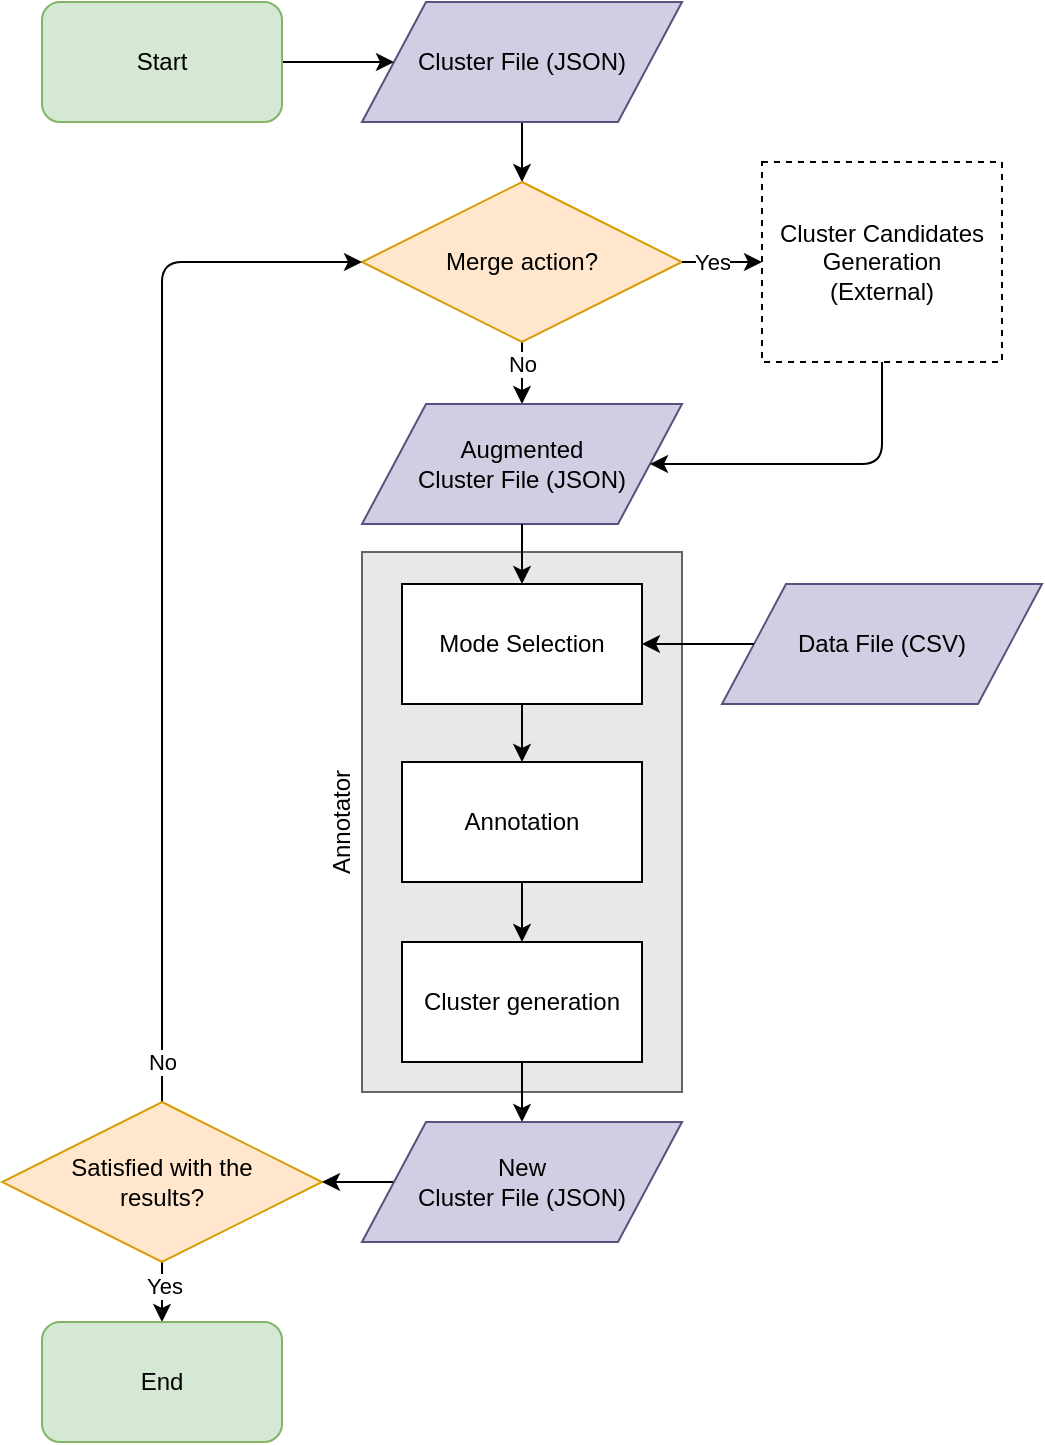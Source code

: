 <mxfile version="13.1.3"><diagram id="AnykmmGXZcCn5muWuT1O" name="Page-1"><mxGraphModel dx="1163" dy="752" grid="1" gridSize="10" guides="1" tooltips="1" connect="1" arrows="1" fold="1" page="1" pageScale="1" pageWidth="850" pageHeight="1100" math="0" shadow="0"><root><mxCell id="0"/><mxCell id="1" parent="0"/><mxCell id="WZ5j1GIpAADiCrEieUBV-52" value="" style="rounded=0;whiteSpace=wrap;html=1;fillColor=#E8E8E8;strokeColor=#666666;fontColor=#333333;" vertex="1" parent="1"><mxGeometry x="360" y="375" width="160" height="270" as="geometry"/></mxCell><mxCell id="WZ5j1GIpAADiCrEieUBV-3" value="Data File (CSV)" style="shape=parallelogram;perimeter=parallelogramPerimeter;whiteSpace=wrap;html=1;fillColor=#d0cee2;strokeColor=#56517e;" vertex="1" parent="1"><mxGeometry x="540" y="391" width="160" height="60" as="geometry"/></mxCell><mxCell id="WZ5j1GIpAADiCrEieUBV-20" style="edgeStyle=orthogonalEdgeStyle;rounded=0;orthogonalLoop=1;jettySize=auto;html=1;exitX=0.5;exitY=1;exitDx=0;exitDy=0;entryX=0.5;entryY=0;entryDx=0;entryDy=0;" edge="1" parent="1" source="WZ5j1GIpAADiCrEieUBV-6" target="WZ5j1GIpAADiCrEieUBV-7"><mxGeometry relative="1" as="geometry"/></mxCell><mxCell id="WZ5j1GIpAADiCrEieUBV-6" value="Cluster File (JSON)" style="shape=parallelogram;perimeter=parallelogramPerimeter;whiteSpace=wrap;html=1;fillColor=#d0cee2;strokeColor=#56517e;" vertex="1" parent="1"><mxGeometry x="360" y="100" width="160" height="60" as="geometry"/></mxCell><mxCell id="WZ5j1GIpAADiCrEieUBV-22" value="" style="edgeStyle=orthogonalEdgeStyle;rounded=0;orthogonalLoop=1;jettySize=auto;html=1;" edge="1" parent="1" source="WZ5j1GIpAADiCrEieUBV-7" target="WZ5j1GIpAADiCrEieUBV-14"><mxGeometry relative="1" as="geometry"/></mxCell><mxCell id="WZ5j1GIpAADiCrEieUBV-36" value="No" style="edgeLabel;html=1;align=center;verticalAlign=middle;resizable=0;points=[];" vertex="1" connectable="0" parent="WZ5j1GIpAADiCrEieUBV-22"><mxGeometry x="0.184" relative="1" as="geometry"><mxPoint as="offset"/></mxGeometry></mxCell><mxCell id="WZ5j1GIpAADiCrEieUBV-7" value="Merge action?" style="rhombus;whiteSpace=wrap;html=1;fillColor=#ffe6cc;strokeColor=#d79b00;" vertex="1" parent="1"><mxGeometry x="360" y="190" width="160" height="80" as="geometry"/></mxCell><mxCell id="WZ5j1GIpAADiCrEieUBV-13" value="Cluster Candidates&lt;br&gt;Generation&lt;br&gt;(External)" style="rounded=0;whiteSpace=wrap;html=1;dashed=1;" vertex="1" parent="1"><mxGeometry x="560" y="180" width="120" height="100" as="geometry"/></mxCell><mxCell id="WZ5j1GIpAADiCrEieUBV-14" value="Augmented&lt;br&gt;Cluster File (JSON)" style="shape=parallelogram;perimeter=parallelogramPerimeter;whiteSpace=wrap;html=1;fillColor=#d0cee2;strokeColor=#56517e;" vertex="1" parent="1"><mxGeometry x="360" y="301" width="160" height="60" as="geometry"/></mxCell><mxCell id="WZ5j1GIpAADiCrEieUBV-16" value="Mode Selection" style="rounded=0;whiteSpace=wrap;html=1;fillColor=#FFFFFF;" vertex="1" parent="1"><mxGeometry x="380" y="391" width="120" height="60" as="geometry"/></mxCell><mxCell id="WZ5j1GIpAADiCrEieUBV-17" value="Annotation" style="rounded=0;whiteSpace=wrap;html=1;fillColor=#FFFFFF;" vertex="1" parent="1"><mxGeometry x="380" y="480" width="120" height="60" as="geometry"/></mxCell><mxCell id="WZ5j1GIpAADiCrEieUBV-50" style="edgeStyle=orthogonalEdgeStyle;rounded=1;orthogonalLoop=1;jettySize=auto;html=1;exitX=0.5;exitY=1;exitDx=0;exitDy=0;entryX=0.5;entryY=0;entryDx=0;entryDy=0;" edge="1" parent="1" source="WZ5j1GIpAADiCrEieUBV-18" target="WZ5j1GIpAADiCrEieUBV-39"><mxGeometry relative="1" as="geometry"/></mxCell><mxCell id="WZ5j1GIpAADiCrEieUBV-18" value="Cluster generation" style="rounded=0;whiteSpace=wrap;html=1;fillColor=#FFFFFF;" vertex="1" parent="1"><mxGeometry x="380" y="570" width="120" height="60" as="geometry"/></mxCell><mxCell id="WZ5j1GIpAADiCrEieUBV-23" value="" style="endArrow=classic;html=1;exitX=1;exitY=0.5;exitDx=0;exitDy=0;entryX=0;entryY=0.5;entryDx=0;entryDy=0;" edge="1" parent="1" source="WZ5j1GIpAADiCrEieUBV-7" target="WZ5j1GIpAADiCrEieUBV-13"><mxGeometry width="50" height="50" relative="1" as="geometry"><mxPoint x="400" y="420" as="sourcePoint"/><mxPoint x="450" y="370" as="targetPoint"/></mxGeometry></mxCell><mxCell id="WZ5j1GIpAADiCrEieUBV-35" value="Yes" style="edgeLabel;html=1;align=center;verticalAlign=middle;resizable=0;points=[];" vertex="1" connectable="0" parent="WZ5j1GIpAADiCrEieUBV-23"><mxGeometry x="-0.25" relative="1" as="geometry"><mxPoint as="offset"/></mxGeometry></mxCell><mxCell id="WZ5j1GIpAADiCrEieUBV-24" value="" style="endArrow=classic;html=1;entryX=1;entryY=0.5;entryDx=0;entryDy=0;" edge="1" parent="1" source="WZ5j1GIpAADiCrEieUBV-3" target="WZ5j1GIpAADiCrEieUBV-16"><mxGeometry width="50" height="50" relative="1" as="geometry"><mxPoint x="550" y="244" as="sourcePoint"/><mxPoint x="600" y="244" as="targetPoint"/></mxGeometry></mxCell><mxCell id="WZ5j1GIpAADiCrEieUBV-28" value="" style="edgeStyle=orthogonalEdgeStyle;rounded=0;orthogonalLoop=1;jettySize=auto;html=1;exitX=0.5;exitY=1;exitDx=0;exitDy=0;entryX=0.5;entryY=0;entryDx=0;entryDy=0;" edge="1" parent="1" source="WZ5j1GIpAADiCrEieUBV-14" target="WZ5j1GIpAADiCrEieUBV-16"><mxGeometry relative="1" as="geometry"><mxPoint x="450" y="280" as="sourcePoint"/><mxPoint x="450" y="320" as="targetPoint"/></mxGeometry></mxCell><mxCell id="WZ5j1GIpAADiCrEieUBV-31" value="" style="endArrow=classic;html=1;exitX=0.5;exitY=1;exitDx=0;exitDy=0;entryX=0.5;entryY=0;entryDx=0;entryDy=0;" edge="1" parent="1" source="WZ5j1GIpAADiCrEieUBV-16" target="WZ5j1GIpAADiCrEieUBV-17"><mxGeometry width="50" height="50" relative="1" as="geometry"><mxPoint x="400" y="420" as="sourcePoint"/><mxPoint x="450" y="370" as="targetPoint"/></mxGeometry></mxCell><mxCell id="WZ5j1GIpAADiCrEieUBV-32" value="" style="endArrow=classic;html=1;exitX=0.5;exitY=1;exitDx=0;exitDy=0;entryX=0.5;entryY=0;entryDx=0;entryDy=0;" edge="1" parent="1" source="WZ5j1GIpAADiCrEieUBV-17" target="WZ5j1GIpAADiCrEieUBV-18"><mxGeometry width="50" height="50" relative="1" as="geometry"><mxPoint x="400" y="420" as="sourcePoint"/><mxPoint x="450" y="370" as="targetPoint"/></mxGeometry></mxCell><mxCell id="WZ5j1GIpAADiCrEieUBV-34" value="" style="endArrow=classic;html=1;exitX=0.5;exitY=1;exitDx=0;exitDy=0;entryX=1;entryY=0.5;entryDx=0;entryDy=0;" edge="1" parent="1" source="WZ5j1GIpAADiCrEieUBV-13" target="WZ5j1GIpAADiCrEieUBV-14"><mxGeometry width="50" height="50" relative="1" as="geometry"><mxPoint x="400" y="420" as="sourcePoint"/><mxPoint x="450" y="370" as="targetPoint"/><Array as="points"><mxPoint x="620" y="331"/></Array></mxGeometry></mxCell><mxCell id="WZ5j1GIpAADiCrEieUBV-46" style="edgeStyle=orthogonalEdgeStyle;rounded=0;orthogonalLoop=1;jettySize=auto;html=1;exitX=0.5;exitY=1;exitDx=0;exitDy=0;entryX=0.5;entryY=0;entryDx=0;entryDy=0;" edge="1" parent="1" source="WZ5j1GIpAADiCrEieUBV-38" target="WZ5j1GIpAADiCrEieUBV-40"><mxGeometry relative="1" as="geometry"/></mxCell><mxCell id="WZ5j1GIpAADiCrEieUBV-47" value="Yes" style="edgeLabel;html=1;align=center;verticalAlign=middle;resizable=0;points=[];" vertex="1" connectable="0" parent="WZ5j1GIpAADiCrEieUBV-46"><mxGeometry x="-0.2" y="1" relative="1" as="geometry"><mxPoint as="offset"/></mxGeometry></mxCell><mxCell id="WZ5j1GIpAADiCrEieUBV-48" style="edgeStyle=orthogonalEdgeStyle;rounded=1;orthogonalLoop=1;jettySize=auto;html=1;exitX=0.5;exitY=0;exitDx=0;exitDy=0;entryX=0;entryY=0.5;entryDx=0;entryDy=0;" edge="1" parent="1" source="WZ5j1GIpAADiCrEieUBV-38" target="WZ5j1GIpAADiCrEieUBV-7"><mxGeometry relative="1" as="geometry"/></mxCell><mxCell id="WZ5j1GIpAADiCrEieUBV-49" value="No" style="edgeLabel;html=1;align=center;verticalAlign=middle;resizable=0;points=[];" vertex="1" connectable="0" parent="WZ5j1GIpAADiCrEieUBV-48"><mxGeometry x="-0.781" y="-1" relative="1" as="geometry"><mxPoint x="-1" y="37" as="offset"/></mxGeometry></mxCell><mxCell id="WZ5j1GIpAADiCrEieUBV-38" value="Satisfied with the&lt;br&gt;results?" style="rhombus;whiteSpace=wrap;html=1;fillColor=#ffe6cc;strokeColor=#d79b00;" vertex="1" parent="1"><mxGeometry x="180" y="650" width="160" height="80" as="geometry"/></mxCell><mxCell id="WZ5j1GIpAADiCrEieUBV-45" style="edgeStyle=orthogonalEdgeStyle;rounded=0;orthogonalLoop=1;jettySize=auto;html=1;exitX=0;exitY=0.5;exitDx=0;exitDy=0;entryX=1;entryY=0.5;entryDx=0;entryDy=0;" edge="1" parent="1" source="WZ5j1GIpAADiCrEieUBV-39" target="WZ5j1GIpAADiCrEieUBV-38"><mxGeometry relative="1" as="geometry"/></mxCell><mxCell id="WZ5j1GIpAADiCrEieUBV-39" value="New&lt;br&gt;Cluster File (JSON)" style="shape=parallelogram;perimeter=parallelogramPerimeter;whiteSpace=wrap;html=1;fillColor=#d0cee2;strokeColor=#56517e;" vertex="1" parent="1"><mxGeometry x="360" y="660" width="160" height="60" as="geometry"/></mxCell><mxCell id="WZ5j1GIpAADiCrEieUBV-40" value="End" style="rounded=1;whiteSpace=wrap;html=1;fillColor=#d5e8d4;strokeColor=#82b366;" vertex="1" parent="1"><mxGeometry x="200" y="760" width="120" height="60" as="geometry"/></mxCell><mxCell id="WZ5j1GIpAADiCrEieUBV-43" style="edgeStyle=orthogonalEdgeStyle;rounded=0;orthogonalLoop=1;jettySize=auto;html=1;exitX=1;exitY=0.5;exitDx=0;exitDy=0;entryX=0;entryY=0.5;entryDx=0;entryDy=0;" edge="1" parent="1" source="WZ5j1GIpAADiCrEieUBV-41" target="WZ5j1GIpAADiCrEieUBV-6"><mxGeometry relative="1" as="geometry"/></mxCell><mxCell id="WZ5j1GIpAADiCrEieUBV-41" value="Start" style="rounded=1;whiteSpace=wrap;html=1;fillColor=#d5e8d4;strokeColor=#82b366;" vertex="1" parent="1"><mxGeometry x="200" y="100" width="120" height="60" as="geometry"/></mxCell><mxCell id="WZ5j1GIpAADiCrEieUBV-55" value="Annotator" style="text;html=1;strokeColor=none;fillColor=none;align=center;verticalAlign=middle;whiteSpace=wrap;rounded=0;rotation=-90;" vertex="1" parent="1"><mxGeometry x="330" y="500" width="40" height="20" as="geometry"/></mxCell></root></mxGraphModel></diagram></mxfile>